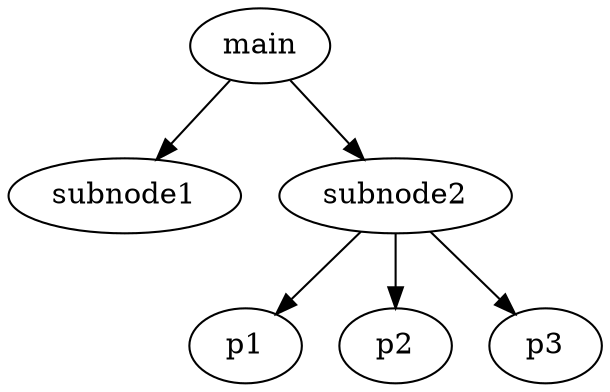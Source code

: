 digraph G{
  main -> subnode1;
  main -> subnode2;
  subnode2 -> p1;
  subnode2 -> p2;
  subnode2 -> p3;
}
